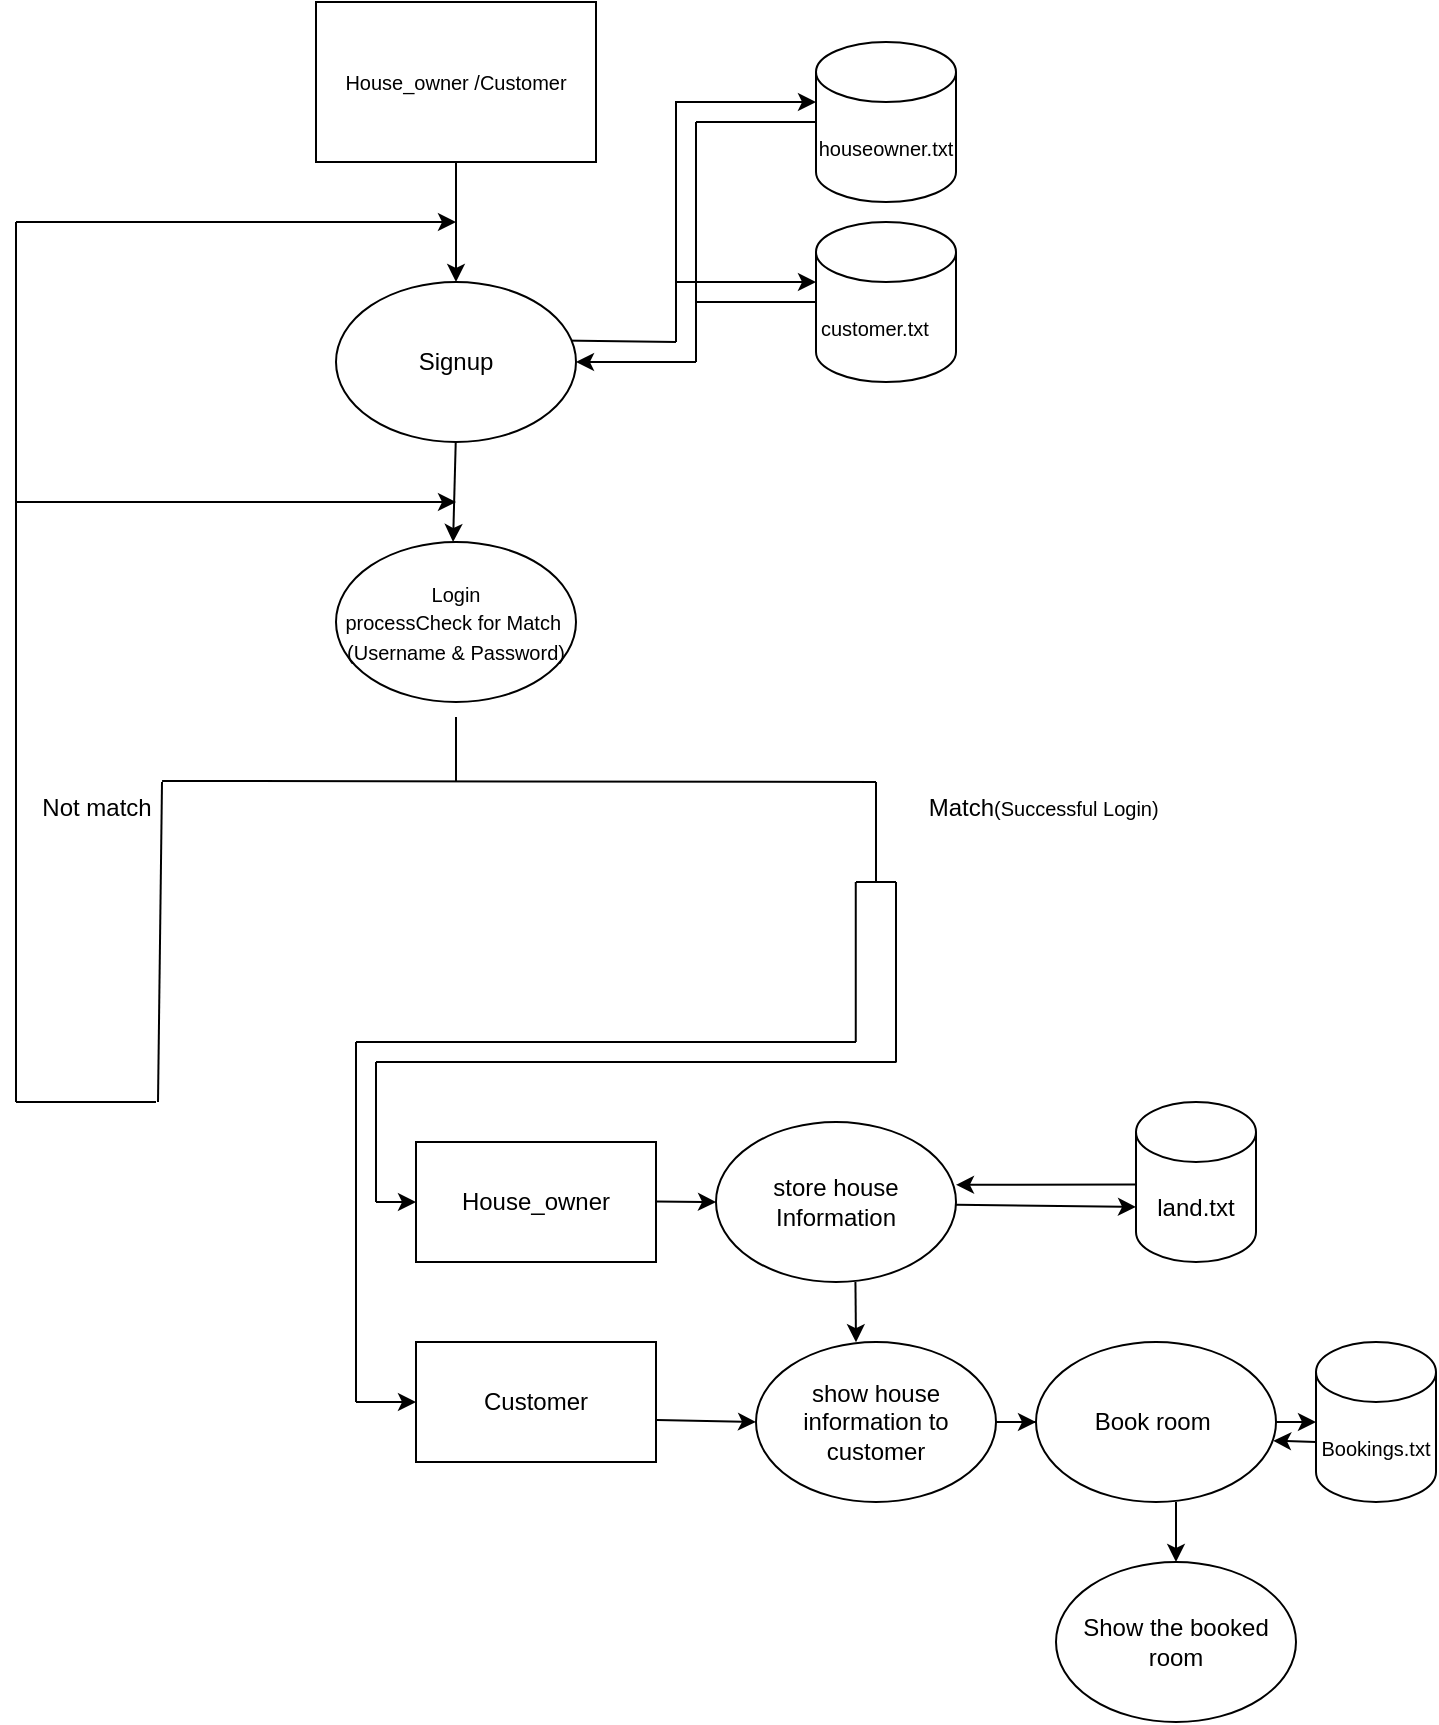<mxfile version="24.7.17">
  <diagram name="Page-1" id="wxDv19w83sSrLlV-YkJ7">
    <mxGraphModel dx="1152" dy="677" grid="1" gridSize="10" guides="1" tooltips="1" connect="1" arrows="1" fold="1" page="1" pageScale="1" pageWidth="850" pageHeight="1100" math="0" shadow="0">
      <root>
        <mxCell id="0" />
        <mxCell id="1" parent="0" />
        <mxCell id="2-hLbGtY5iItF1pF2HGT-1" value="&lt;font style=&quot;font-size: 10px;&quot;&gt;House_owner /Customer&lt;/font&gt;" style="rounded=0;whiteSpace=wrap;html=1;" parent="1" vertex="1">
          <mxGeometry x="270" y="90" width="140" height="80" as="geometry" />
        </mxCell>
        <mxCell id="2-hLbGtY5iItF1pF2HGT-3" value="&lt;font style=&quot;font-size: 10px;&quot;&gt;customer.txt&amp;nbsp; &amp;nbsp;&amp;nbsp;&lt;/font&gt;" style="shape=cylinder3;whiteSpace=wrap;html=1;boundedLbl=1;backgroundOutline=1;size=15;" parent="1" vertex="1">
          <mxGeometry x="520" y="200" width="70" height="80" as="geometry" />
        </mxCell>
        <mxCell id="2-hLbGtY5iItF1pF2HGT-6" value="" style="endArrow=classic;html=1;rounded=0;entryX=0.5;entryY=0;entryDx=0;entryDy=0;exitX=0.5;exitY=1;exitDx=0;exitDy=0;" parent="1" source="2-hLbGtY5iItF1pF2HGT-1" target="jBtf5d2GKfCFeYcLkJr7-1" edge="1">
          <mxGeometry width="50" height="50" relative="1" as="geometry">
            <mxPoint x="344" y="174" as="sourcePoint" />
            <mxPoint x="340" y="220" as="targetPoint" />
          </mxGeometry>
        </mxCell>
        <mxCell id="2-hLbGtY5iItF1pF2HGT-8" value="&lt;font style=&quot;font-size: 10px;&quot;&gt;houseowner.txt&lt;/font&gt;" style="shape=cylinder3;whiteSpace=wrap;html=1;boundedLbl=1;backgroundOutline=1;size=15;" parent="1" vertex="1">
          <mxGeometry x="520" y="110" width="70" height="80" as="geometry" />
        </mxCell>
        <mxCell id="2-hLbGtY5iItF1pF2HGT-13" value="" style="endArrow=classic;html=1;rounded=0;" parent="1" edge="1">
          <mxGeometry width="50" height="50" relative="1" as="geometry">
            <mxPoint x="450" y="260" as="sourcePoint" />
            <mxPoint x="520" y="140" as="targetPoint" />
            <Array as="points">
              <mxPoint x="450" y="140" />
            </Array>
          </mxGeometry>
        </mxCell>
        <mxCell id="2-hLbGtY5iItF1pF2HGT-14" value="" style="endArrow=classic;html=1;rounded=0;" parent="1" edge="1">
          <mxGeometry width="50" height="50" relative="1" as="geometry">
            <mxPoint x="450" y="230" as="sourcePoint" />
            <mxPoint x="520" y="230" as="targetPoint" />
            <Array as="points">
              <mxPoint x="510" y="230" />
              <mxPoint x="520" y="230" />
            </Array>
          </mxGeometry>
        </mxCell>
        <mxCell id="2-hLbGtY5iItF1pF2HGT-21" value="" style="endArrow=none;html=1;rounded=0;exitX=1.005;exitY=0.461;exitDx=0;exitDy=0;exitPerimeter=0;" parent="1" edge="1">
          <mxGeometry width="50" height="50" relative="1" as="geometry">
            <mxPoint x="382.925" y="259.185" as="sourcePoint" />
            <mxPoint x="450" y="260" as="targetPoint" />
          </mxGeometry>
        </mxCell>
        <mxCell id="2-hLbGtY5iItF1pF2HGT-22" value="" style="endArrow=classic;html=1;rounded=0;entryX=1;entryY=0.5;entryDx=0;entryDy=0;" parent="1" edge="1" target="jBtf5d2GKfCFeYcLkJr7-1">
          <mxGeometry width="50" height="50" relative="1" as="geometry">
            <mxPoint x="460" y="270" as="sourcePoint" />
            <mxPoint x="389.995" y="269.51" as="targetPoint" />
          </mxGeometry>
        </mxCell>
        <mxCell id="2-hLbGtY5iItF1pF2HGT-23" value="" style="endArrow=none;html=1;rounded=0;" parent="1" edge="1">
          <mxGeometry width="50" height="50" relative="1" as="geometry">
            <mxPoint x="460" y="270" as="sourcePoint" />
            <mxPoint x="460" y="150" as="targetPoint" />
          </mxGeometry>
        </mxCell>
        <mxCell id="2-hLbGtY5iItF1pF2HGT-25" value="" style="endArrow=none;html=1;rounded=0;entryX=0;entryY=0.5;entryDx=0;entryDy=0;entryPerimeter=0;" parent="1" target="2-hLbGtY5iItF1pF2HGT-8" edge="1">
          <mxGeometry width="50" height="50" relative="1" as="geometry">
            <mxPoint x="460" y="150" as="sourcePoint" />
            <mxPoint x="520" y="170" as="targetPoint" />
          </mxGeometry>
        </mxCell>
        <mxCell id="2-hLbGtY5iItF1pF2HGT-26" value="" style="endArrow=none;html=1;rounded=0;entryX=0;entryY=0.5;entryDx=0;entryDy=0;entryPerimeter=0;" parent="1" target="2-hLbGtY5iItF1pF2HGT-3" edge="1">
          <mxGeometry width="50" height="50" relative="1" as="geometry">
            <mxPoint x="460" y="240" as="sourcePoint" />
            <mxPoint x="517" y="240" as="targetPoint" />
          </mxGeometry>
        </mxCell>
        <mxCell id="2-hLbGtY5iItF1pF2HGT-28" value="" style="endArrow=classic;html=1;rounded=0;entryX=0.469;entryY=0;entryDx=0;entryDy=0;entryPerimeter=0;exitX=0.5;exitY=1;exitDx=0;exitDy=0;" parent="1" edge="1">
          <mxGeometry width="50" height="50" relative="1" as="geometry">
            <mxPoint x="340" y="305" as="sourcePoint" />
            <mxPoint x="338.537" y="360" as="targetPoint" />
          </mxGeometry>
        </mxCell>
        <mxCell id="2-hLbGtY5iItF1pF2HGT-31" value="" style="endArrow=none;html=1;rounded=0;" parent="1" edge="1">
          <mxGeometry width="50" height="50" relative="1" as="geometry">
            <mxPoint x="340" y="480" as="sourcePoint" />
            <mxPoint x="340" y="447.5" as="targetPoint" />
          </mxGeometry>
        </mxCell>
        <mxCell id="2-hLbGtY5iItF1pF2HGT-32" value="" style="endArrow=none;html=1;rounded=0;exitX=0.913;exitY=0.049;exitDx=0;exitDy=0;exitPerimeter=0;" parent="1" edge="1" source="2-hLbGtY5iItF1pF2HGT-35">
          <mxGeometry width="50" height="50" relative="1" as="geometry">
            <mxPoint x="190" y="480" as="sourcePoint" />
            <mxPoint x="550" y="480" as="targetPoint" />
          </mxGeometry>
        </mxCell>
        <mxCell id="2-hLbGtY5iItF1pF2HGT-35" value="Not match" style="text;html=1;align=center;verticalAlign=middle;resizable=0;points=[];autosize=1;strokeColor=none;fillColor=none;" parent="1" vertex="1">
          <mxGeometry x="120" y="478" width="80" height="30" as="geometry" />
        </mxCell>
        <mxCell id="2-hLbGtY5iItF1pF2HGT-36" value="&amp;nbsp; &amp;nbsp; &amp;nbsp; &amp;nbsp; &amp;nbsp; &amp;nbsp; &amp;nbsp; &amp;nbsp; &amp;nbsp; &amp;nbsp; Match&lt;span style=&quot;background-color: initial; text-wrap: wrap; font-size: 10px;&quot;&gt;(Successful&amp;nbsp;&lt;/span&gt;&lt;span style=&quot;background-color: initial; text-wrap: wrap; font-size: 10px;&quot; class=&quot;hljs-keyword&quot;&gt;Login&lt;/span&gt;&lt;span style=&quot;background-color: initial; text-wrap: wrap; font-size: 10px;&quot;&gt;)&lt;/span&gt;" style="text;html=1;align=center;verticalAlign=middle;resizable=0;points=[];autosize=1;strokeColor=none;fillColor=none;" parent="1" vertex="1">
          <mxGeometry x="495" y="478" width="210" height="30" as="geometry" />
        </mxCell>
        <mxCell id="2-hLbGtY5iItF1pF2HGT-38" value="" style="endArrow=none;html=1;rounded=0;" parent="1" edge="1">
          <mxGeometry width="50" height="50" relative="1" as="geometry">
            <mxPoint x="191" y="640" as="sourcePoint" />
            <mxPoint x="193" y="480" as="targetPoint" />
          </mxGeometry>
        </mxCell>
        <mxCell id="2-hLbGtY5iItF1pF2HGT-39" value="" style="endArrow=none;html=1;rounded=0;" parent="1" edge="1">
          <mxGeometry width="50" height="50" relative="1" as="geometry">
            <mxPoint x="120" y="640" as="sourcePoint" />
            <mxPoint x="190" y="640" as="targetPoint" />
          </mxGeometry>
        </mxCell>
        <mxCell id="2-hLbGtY5iItF1pF2HGT-40" value="" style="endArrow=none;html=1;rounded=0;" parent="1" edge="1">
          <mxGeometry width="50" height="50" relative="1" as="geometry">
            <mxPoint x="120" y="640" as="sourcePoint" />
            <mxPoint x="120" y="200" as="targetPoint" />
          </mxGeometry>
        </mxCell>
        <mxCell id="2-hLbGtY5iItF1pF2HGT-41" value="" style="endArrow=classic;html=1;rounded=0;" parent="1" edge="1">
          <mxGeometry width="50" height="50" relative="1" as="geometry">
            <mxPoint x="120" y="200" as="sourcePoint" />
            <mxPoint x="340" y="200" as="targetPoint" />
          </mxGeometry>
        </mxCell>
        <mxCell id="2-hLbGtY5iItF1pF2HGT-43" value="" style="endArrow=classic;html=1;rounded=0;" parent="1" edge="1">
          <mxGeometry width="50" height="50" relative="1" as="geometry">
            <mxPoint x="120" y="340" as="sourcePoint" />
            <mxPoint x="340" y="340" as="targetPoint" />
          </mxGeometry>
        </mxCell>
        <mxCell id="N3gtTgM8ny5JmQ-klN67-7" value="House_owner" style="rounded=0;whiteSpace=wrap;html=1;" parent="1" vertex="1">
          <mxGeometry x="320" y="660" width="120" height="60" as="geometry" />
        </mxCell>
        <mxCell id="N3gtTgM8ny5JmQ-klN67-9" value="land.txt" style="shape=cylinder3;whiteSpace=wrap;html=1;boundedLbl=1;backgroundOutline=1;size=15;" parent="1" vertex="1">
          <mxGeometry x="680" y="640" width="60" height="80" as="geometry" />
        </mxCell>
        <mxCell id="N3gtTgM8ny5JmQ-klN67-10" value="" style="endArrow=classic;html=1;rounded=0;exitX=1;exitY=0.5;exitDx=0;exitDy=0;entryX=0;entryY=0.5;entryDx=0;entryDy=0;" parent="1" edge="1" target="jBtf5d2GKfCFeYcLkJr7-12">
          <mxGeometry width="50" height="50" relative="1" as="geometry">
            <mxPoint x="440" y="689.74" as="sourcePoint" />
            <mxPoint x="500" y="689.74" as="targetPoint" />
            <Array as="points" />
          </mxGeometry>
        </mxCell>
        <mxCell id="N3gtTgM8ny5JmQ-klN67-13" value="" style="endArrow=classic;html=1;rounded=0;exitX=0;exitY=0;exitDx=0;exitDy=52.5;exitPerimeter=0;entryX=1;entryY=0.393;entryDx=0;entryDy=0;entryPerimeter=0;" parent="1" target="jBtf5d2GKfCFeYcLkJr7-12" edge="1">
          <mxGeometry width="50" height="50" relative="1" as="geometry">
            <mxPoint x="680" y="681.23" as="sourcePoint" />
            <mxPoint x="580" y="680" as="targetPoint" />
            <Array as="points" />
          </mxGeometry>
        </mxCell>
        <mxCell id="N3gtTgM8ny5JmQ-klN67-15" value="" style="endArrow=classic;html=1;rounded=0;exitX=0;exitY=0;exitDx=0;exitDy=52.5;exitPerimeter=0;entryX=0;entryY=0;entryDx=0;entryDy=52.5;entryPerimeter=0;" parent="1" target="N3gtTgM8ny5JmQ-klN67-9" edge="1">
          <mxGeometry width="50" height="50" relative="1" as="geometry">
            <mxPoint x="580" y="691.25" as="sourcePoint" />
            <mxPoint x="640" y="684.75" as="targetPoint" />
          </mxGeometry>
        </mxCell>
        <mxCell id="N3gtTgM8ny5JmQ-klN67-17" value="" style="endArrow=none;html=1;rounded=0;" parent="1" edge="1">
          <mxGeometry width="50" height="50" relative="1" as="geometry">
            <mxPoint x="300" y="620" as="sourcePoint" />
            <mxPoint x="550" y="620" as="targetPoint" />
          </mxGeometry>
        </mxCell>
        <mxCell id="N3gtTgM8ny5JmQ-klN67-18" value="" style="endArrow=none;html=1;rounded=0;" parent="1" edge="1">
          <mxGeometry width="50" height="50" relative="1" as="geometry">
            <mxPoint x="300" y="690" as="sourcePoint" />
            <mxPoint x="300" y="620" as="targetPoint" />
          </mxGeometry>
        </mxCell>
        <mxCell id="N3gtTgM8ny5JmQ-klN67-19" value="" style="endArrow=classic;html=1;rounded=0;entryX=0;entryY=0.5;entryDx=0;entryDy=0;" parent="1" target="N3gtTgM8ny5JmQ-klN67-7" edge="1">
          <mxGeometry width="50" height="50" relative="1" as="geometry">
            <mxPoint x="300" y="690" as="sourcePoint" />
            <mxPoint x="350" y="640" as="targetPoint" />
            <Array as="points" />
          </mxGeometry>
        </mxCell>
        <mxCell id="N3gtTgM8ny5JmQ-klN67-20" value="Customer" style="rounded=0;whiteSpace=wrap;html=1;" parent="1" vertex="1">
          <mxGeometry x="320" y="760" width="120" height="60" as="geometry" />
        </mxCell>
        <mxCell id="N3gtTgM8ny5JmQ-klN67-24" value="" style="endArrow=none;html=1;rounded=0;" parent="1" edge="1">
          <mxGeometry width="50" height="50" relative="1" as="geometry">
            <mxPoint x="290" y="610" as="sourcePoint" />
            <mxPoint x="540" y="610" as="targetPoint" />
          </mxGeometry>
        </mxCell>
        <mxCell id="N3gtTgM8ny5JmQ-klN67-25" value="" style="endArrow=none;html=1;rounded=0;" parent="1" edge="1">
          <mxGeometry width="50" height="50" relative="1" as="geometry">
            <mxPoint x="290" y="790" as="sourcePoint" />
            <mxPoint x="290" y="610" as="targetPoint" />
          </mxGeometry>
        </mxCell>
        <mxCell id="N3gtTgM8ny5JmQ-klN67-26" value="" style="endArrow=classic;html=1;rounded=0;" parent="1" edge="1">
          <mxGeometry width="50" height="50" relative="1" as="geometry">
            <mxPoint x="290" y="790" as="sourcePoint" />
            <mxPoint x="320" y="790" as="targetPoint" />
          </mxGeometry>
        </mxCell>
        <mxCell id="N3gtTgM8ny5JmQ-klN67-27" value="" style="endArrow=classic;html=1;rounded=0;exitX=1.004;exitY=0.65;exitDx=0;exitDy=0;exitPerimeter=0;entryX=0;entryY=0.5;entryDx=0;entryDy=0;" parent="1" source="N3gtTgM8ny5JmQ-klN67-20" edge="1" target="jBtf5d2GKfCFeYcLkJr7-14">
          <mxGeometry width="50" height="50" relative="1" as="geometry">
            <mxPoint x="443" y="799" as="sourcePoint" />
            <mxPoint x="515" y="800" as="targetPoint" />
            <Array as="points" />
          </mxGeometry>
        </mxCell>
        <mxCell id="l0LjVurg_fsvrerO776X-2" value="" style="endArrow=classic;html=1;rounded=0;entryX=0;entryY=0.5;entryDx=0;entryDy=0;exitX=1;exitY=0.5;exitDx=0;exitDy=0;" parent="1" edge="1">
          <mxGeometry width="50" height="50" relative="1" as="geometry">
            <mxPoint x="595" y="800" as="sourcePoint" />
            <mxPoint x="660" y="800" as="targetPoint" />
          </mxGeometry>
        </mxCell>
        <mxCell id="l0LjVurg_fsvrerO776X-3" value="&lt;font style=&quot;font-size: 10px;&quot;&gt;Bookings.txt&lt;/font&gt;" style="shape=cylinder3;whiteSpace=wrap;html=1;boundedLbl=1;backgroundOutline=1;size=15;" parent="1" vertex="1">
          <mxGeometry x="770" y="760" width="60" height="80" as="geometry" />
        </mxCell>
        <mxCell id="l0LjVurg_fsvrerO776X-5" value="" style="endArrow=classic;html=1;rounded=0;exitX=1;exitY=0.5;exitDx=0;exitDy=0;entryX=0;entryY=0.5;entryDx=0;entryDy=0;entryPerimeter=0;" parent="1" target="l0LjVurg_fsvrerO776X-3" edge="1">
          <mxGeometry width="50" height="50" relative="1" as="geometry">
            <mxPoint x="740" y="800" as="sourcePoint" />
            <mxPoint x="760" y="800" as="targetPoint" />
          </mxGeometry>
        </mxCell>
        <mxCell id="l0LjVurg_fsvrerO776X-6" value="Show the booked room" style="ellipse;whiteSpace=wrap;html=1;" parent="1" vertex="1">
          <mxGeometry x="640" y="870" width="120" height="80" as="geometry" />
        </mxCell>
        <mxCell id="l0LjVurg_fsvrerO776X-7" value="" style="endArrow=classic;html=1;rounded=0;" parent="1" edge="1">
          <mxGeometry width="50" height="50" relative="1" as="geometry">
            <mxPoint x="700" y="840" as="sourcePoint" />
            <mxPoint x="700" y="870" as="targetPoint" />
            <Array as="points">
              <mxPoint x="700" y="870" />
            </Array>
          </mxGeometry>
        </mxCell>
        <mxCell id="jBtf5d2GKfCFeYcLkJr7-1" value="Signup" style="ellipse;whiteSpace=wrap;html=1;" vertex="1" parent="1">
          <mxGeometry x="280" y="230" width="120" height="80" as="geometry" />
        </mxCell>
        <mxCell id="jBtf5d2GKfCFeYcLkJr7-2" value="&lt;span style=&quot;font-size: 10px;&quot;&gt;Login process&lt;/span&gt;&lt;span style=&quot;font-size: 10px;&quot; class=&quot;hljs-keyword&quot;&gt;Check&lt;/span&gt;&lt;span style=&quot;font-size: 10px;&quot;&gt;&amp;nbsp;&lt;/span&gt;&lt;span style=&quot;font-size: 10px;&quot; class=&quot;hljs-keyword&quot;&gt;for&lt;/span&gt;&lt;span style=&quot;font-size: 10px;&quot;&gt;&amp;nbsp;Match&amp;nbsp;&lt;/span&gt;&lt;br style=&quot;font-size: 10px;&quot;&gt;&lt;span style=&quot;font-size: 10px;&quot;&gt;(Username &amp;amp;&amp;nbsp;&lt;/span&gt;&lt;span style=&quot;font-size: 10px;&quot; class=&quot;hljs-keyword&quot;&gt;Password&lt;/span&gt;&lt;span style=&quot;font-size: 10px;&quot;&gt;)&lt;/span&gt;" style="ellipse;whiteSpace=wrap;html=1;" vertex="1" parent="1">
          <mxGeometry x="280" y="360" width="120" height="80" as="geometry" />
        </mxCell>
        <mxCell id="jBtf5d2GKfCFeYcLkJr7-7" value="" style="endArrow=none;html=1;rounded=0;" edge="1" parent="1">
          <mxGeometry width="50" height="50" relative="1" as="geometry">
            <mxPoint x="550" y="530" as="sourcePoint" />
            <mxPoint x="550" y="480" as="targetPoint" />
          </mxGeometry>
        </mxCell>
        <mxCell id="jBtf5d2GKfCFeYcLkJr7-8" value="" style="endArrow=none;html=1;rounded=0;" edge="1" parent="1">
          <mxGeometry width="50" height="50" relative="1" as="geometry">
            <mxPoint x="540" y="530" as="sourcePoint" />
            <mxPoint x="560" y="530" as="targetPoint" />
          </mxGeometry>
        </mxCell>
        <mxCell id="jBtf5d2GKfCFeYcLkJr7-9" value="" style="endArrow=none;html=1;rounded=0;" edge="1" parent="1">
          <mxGeometry width="50" height="50" relative="1" as="geometry">
            <mxPoint x="539.88" y="610" as="sourcePoint" />
            <mxPoint x="539.88" y="530" as="targetPoint" />
          </mxGeometry>
        </mxCell>
        <mxCell id="jBtf5d2GKfCFeYcLkJr7-10" value="" style="endArrow=none;html=1;rounded=0;" edge="1" parent="1">
          <mxGeometry width="50" height="50" relative="1" as="geometry">
            <mxPoint x="560" y="620.278" as="sourcePoint" />
            <mxPoint x="560" y="530" as="targetPoint" />
          </mxGeometry>
        </mxCell>
        <mxCell id="jBtf5d2GKfCFeYcLkJr7-11" value="" style="endArrow=none;html=1;rounded=0;" edge="1" parent="1">
          <mxGeometry width="50" height="50" relative="1" as="geometry">
            <mxPoint x="550" y="620" as="sourcePoint" />
            <mxPoint x="560" y="620" as="targetPoint" />
          </mxGeometry>
        </mxCell>
        <mxCell id="jBtf5d2GKfCFeYcLkJr7-12" value="&lt;br&gt;&lt;br&gt;&lt;div&gt;&lt;br&gt;&lt;/div&gt;&lt;div&gt;store house Information&lt;div style=&quot;forced-color-adjust: none;&quot;&gt;&lt;br style=&quot;forced-color-adjust: none; color: rgb(0, 0, 0); font-family: Helvetica; font-size: 12px; font-style: normal; font-variant-ligatures: normal; font-variant-caps: normal; font-weight: 400; letter-spacing: normal; orphans: 2; text-align: center; text-indent: 0px; text-transform: none; widows: 2; word-spacing: 0px; -webkit-text-stroke-width: 0px; white-space: normal; background-color: rgb(251, 251, 251); text-decoration-thickness: initial; text-decoration-style: initial; text-decoration-color: initial;&quot;&gt;&lt;br&gt;&lt;br&gt;&lt;/div&gt;&lt;/div&gt;" style="ellipse;whiteSpace=wrap;html=1;" vertex="1" parent="1">
          <mxGeometry x="470" y="650" width="120" height="80" as="geometry" />
        </mxCell>
        <mxCell id="jBtf5d2GKfCFeYcLkJr7-19" value="" style="edgeStyle=orthogonalEdgeStyle;rounded=0;orthogonalLoop=1;jettySize=auto;html=1;" edge="1" parent="1" source="jBtf5d2GKfCFeYcLkJr7-14" target="jBtf5d2GKfCFeYcLkJr7-17">
          <mxGeometry relative="1" as="geometry" />
        </mxCell>
        <mxCell id="jBtf5d2GKfCFeYcLkJr7-14" value="show house information to customer" style="ellipse;whiteSpace=wrap;html=1;" vertex="1" parent="1">
          <mxGeometry x="490" y="760" width="120" height="80" as="geometry" />
        </mxCell>
        <mxCell id="jBtf5d2GKfCFeYcLkJr7-16" value="" style="endArrow=classic;html=1;rounded=0;exitX=0.581;exitY=0.986;exitDx=0;exitDy=0;exitPerimeter=0;" edge="1" parent="1">
          <mxGeometry width="50" height="50" relative="1" as="geometry">
            <mxPoint x="539.72" y="730" as="sourcePoint" />
            <mxPoint x="540" y="760.12" as="targetPoint" />
          </mxGeometry>
        </mxCell>
        <mxCell id="jBtf5d2GKfCFeYcLkJr7-17" value="Book room&amp;nbsp;" style="ellipse;whiteSpace=wrap;html=1;" vertex="1" parent="1">
          <mxGeometry x="630" y="760" width="120" height="80" as="geometry" />
        </mxCell>
        <mxCell id="jBtf5d2GKfCFeYcLkJr7-20" value="" style="endArrow=classic;html=1;rounded=0;exitX=0;exitY=0.625;exitDx=0;exitDy=0;exitPerimeter=0;entryX=0.988;entryY=0.617;entryDx=0;entryDy=0;entryPerimeter=0;" edge="1" parent="1" source="l0LjVurg_fsvrerO776X-3" target="jBtf5d2GKfCFeYcLkJr7-17">
          <mxGeometry width="50" height="50" relative="1" as="geometry">
            <mxPoint x="700" y="830" as="sourcePoint" />
            <mxPoint x="750" y="780" as="targetPoint" />
          </mxGeometry>
        </mxCell>
      </root>
    </mxGraphModel>
  </diagram>
</mxfile>
